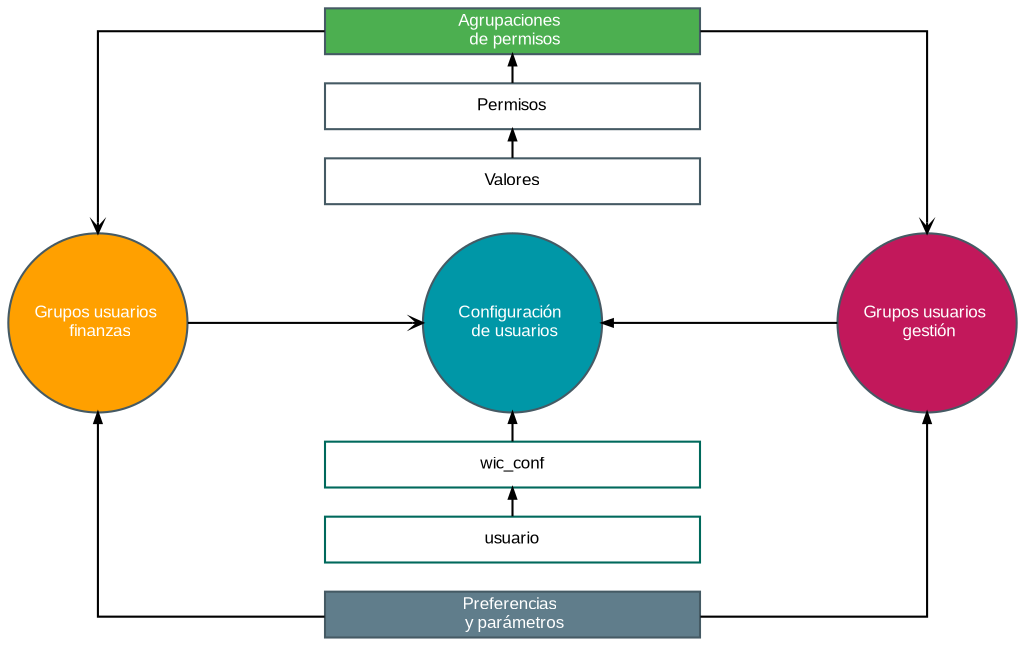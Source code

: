 digraph G {
    splines=ortho; edgesep=1; ranksep=0.2; nodesep=1
    node [shape = circle];
    node [fontname="Arial" fontsize="8" fixedsize="true" width="1.2" height="1.2"];
    edge [arrowhead=vee; arrowsize="0.5"]

    n0 [label="Configuración \n de usuarios", color="#455A64"; style="filled"; fillcolor="#0097A7"; fontcolor="white"];
    n1 [label="Grupos usuarios \n finanzas", color="#455A64"; style="filled"; fillcolor="#FFA000"; fontcolor="black"; fontcolor="white"];
    n2 [label="Grupos usuarios \n gestión", color="#455A64"; style="filled"; fillcolor="#C2185B"; fontcolor="black"; fontcolor="white"];
    n3 [label="Permisos", shape="box"; width="2.5"; height="0.3"; color="#455A64"];
    n4 [label="Valores", shape="box"; width="2.5"; height="0.3"; color="#455A64"];
    n5 [label="Agrupaciones \n de permisos", shape="box"; width="2.5"; height="0.3"; color="#455A64"; style="filled"; fillcolor="#4CAF50"; fontcolor="white"];
    n6 [label="Preferencias \n y parámetros", shape="box"; width="2.5"; height="0.3"; color="#455A64"; style="filled"; fillcolor="#607D8B"; fontcolor="white"];
    n7 [label="wic_conf", shape="box"; width="2.5"; height="0.3"; color="#00695C"];
    n8 [label="usuario", shape="box"; width="2.5"; height="0.3"; color="#00695C"];

    {rank=same; n1; n2; n0};

    n1 -> n0
    n0 -> n2 [dir="back"]
    n5 -> n1
    n5 -> n2
    n3 -> n4 [dir="back"]
    n5 -> n3 [dir="back"]
    n1 -> n6 [dir="back"]
    n2 -> n6 [dir="back"]
    n7 -> n8 [dir="back"]
    n0 -> n7 [dir="back"]
    n8 -> n6 [dir="back", style="invis"]
    n4 -> n0 [dir="back", style="invis"]

}